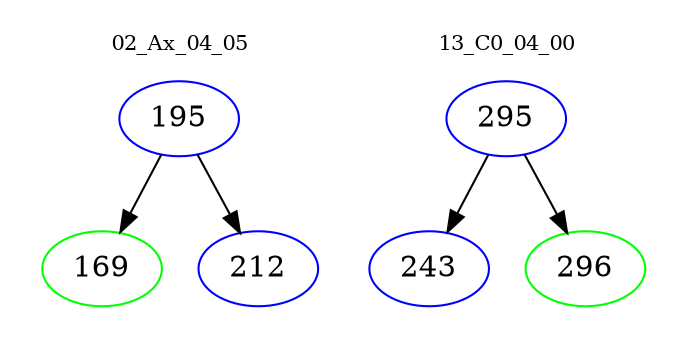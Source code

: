 digraph{
subgraph cluster_0 {
color = white
label = "02_Ax_04_05";
fontsize=10;
T0_195 [label="195", color="blue"]
T0_195 -> T0_169 [color="black"]
T0_169 [label="169", color="green"]
T0_195 -> T0_212 [color="black"]
T0_212 [label="212", color="blue"]
}
subgraph cluster_1 {
color = white
label = "13_C0_04_00";
fontsize=10;
T1_295 [label="295", color="blue"]
T1_295 -> T1_243 [color="black"]
T1_243 [label="243", color="blue"]
T1_295 -> T1_296 [color="black"]
T1_296 [label="296", color="green"]
}
}
